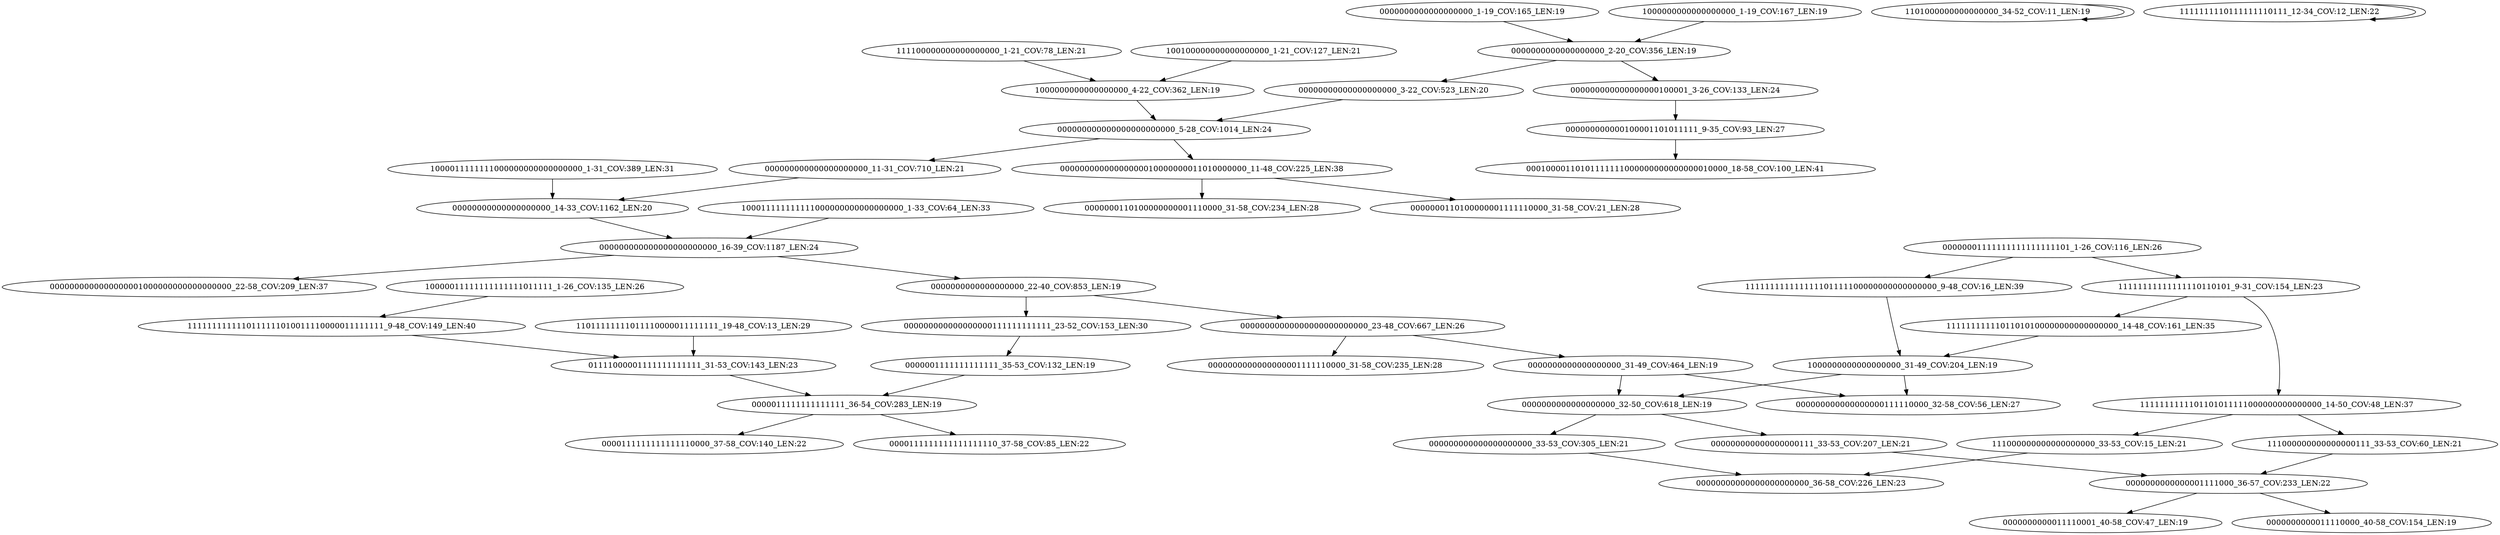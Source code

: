 digraph G {
    "0000011111111111111_36-54_COV:283_LEN:19" -> "0000111111111111110000_37-58_COV:140_LEN:22";
    "0000011111111111111_36-54_COV:283_LEN:19" -> "0000111111111111111110_37-58_COV:85_LEN:22";
    "000000000000100001101011111_9-35_COV:93_LEN:27" -> "00010000110101111111000000000000000010000_18-58_COV:100_LEN:41";
    "111111111111111101111100000000000000000_9-48_COV:16_LEN:39" -> "1000000000000000000_31-49_COV:204_LEN:19";
    "000000000000000000000000_16-39_COV:1187_LEN:24" -> "0000000000000000001000000000000000000_22-58_COV:209_LEN:37";
    "000000000000000000000000_16-39_COV:1187_LEN:24" -> "0000000000000000000_22-40_COV:853_LEN:19";
    "0000001111111111111_35-53_COV:132_LEN:19" -> "0000011111111111111_36-54_COV:283_LEN:19";
    "1000011111111000000000000000000_1-31_COV:389_LEN:31" -> "00000000000000000000_14-33_COV:1162_LEN:20";
    "100011111111111000000000000000000_1-33_COV:64_LEN:33" -> "000000000000000000000000_16-39_COV:1187_LEN:24";
    "0000000000000000000_31-49_COV:464_LEN:19" -> "0000000000000000000_32-50_COV:618_LEN:19";
    "0000000000000000000_31-49_COV:464_LEN:19" -> "000000000000000000111110000_32-58_COV:56_LEN:27";
    "1101000000000000000_34-52_COV:11_LEN:19" -> "1101000000000000000_34-52_COV:11_LEN:19";
    "00000000000000000000000000_23-48_COV:667_LEN:26" -> "0000000000000000000_31-49_COV:464_LEN:19";
    "00000000000000000000000000_23-48_COV:667_LEN:26" -> "0000000000000000001111110000_31-58_COV:235_LEN:28";
    "000000000000000000111111111111_23-52_COV:153_LEN:30" -> "0000001111111111111_35-53_COV:132_LEN:19";
    "0000000000000001111000_36-57_COV:233_LEN:22" -> "0000000000011110001_40-58_COV:47_LEN:19";
    "0000000000000001111000_36-57_COV:233_LEN:22" -> "0000000000011110000_40-58_COV:154_LEN:19";
    "11011111111011110000011111111_19-48_COV:13_LEN:29" -> "01111000001111111111111_31-53_COV:143_LEN:23";
    "00000000000000000010000000011010000000_11-48_COV:225_LEN:38" -> "0000000110100000000001110000_31-58_COV:234_LEN:28";
    "00000000000000000010000000011010000000_11-48_COV:225_LEN:38" -> "0000000110100000001111110000_31-58_COV:21_LEN:28";
    "1000000000000000000_4-22_COV:362_LEN:19" -> "000000000000000000000000_5-28_COV:1014_LEN:24";
    "000000000000000000000_11-31_COV:710_LEN:21" -> "00000000000000000000_14-33_COV:1162_LEN:20";
    "0000000000000000000_1-19_COV:165_LEN:19" -> "0000000000000000000_2-20_COV:356_LEN:19";
    "11111111111011010100000000000000000_14-48_COV:161_LEN:35" -> "1000000000000000000_31-49_COV:204_LEN:19";
    "000000000000000000100001_3-26_COV:133_LEN:24" -> "000000000000100001101011111_9-35_COV:93_LEN:27";
    "111100000000000000000_1-21_COV:78_LEN:21" -> "1000000000000000000_4-22_COV:362_LEN:19";
    "00000001111111111111111101_1-26_COV:116_LEN:26" -> "111111111111111101111100000000000000000_9-48_COV:16_LEN:39";
    "00000001111111111111111101_1-26_COV:116_LEN:26" -> "11111111111111110110101_9-31_COV:154_LEN:23";
    "00000000000000000000_14-33_COV:1162_LEN:20" -> "000000000000000000000000_16-39_COV:1187_LEN:24";
    "01111000001111111111111_31-53_COV:143_LEN:23" -> "0000011111111111111_36-54_COV:283_LEN:19";
    "1111111110111111110111_12-34_COV:12_LEN:22" -> "1111111110111111110111_12-34_COV:12_LEN:22";
    "0000000000000000000_22-40_COV:853_LEN:19" -> "00000000000000000000000000_23-48_COV:667_LEN:26";
    "0000000000000000000_22-40_COV:853_LEN:19" -> "000000000000000000111111111111_23-52_COV:153_LEN:30";
    "1111111111101101011111000000000000000_14-50_COV:48_LEN:37" -> "111000000000000000111_33-53_COV:60_LEN:21";
    "1111111111101101011111000000000000000_14-50_COV:48_LEN:37" -> "111000000000000000000_33-53_COV:15_LEN:21";
    "111000000000000000111_33-53_COV:60_LEN:21" -> "0000000000000001111000_36-57_COV:233_LEN:22";
    "00000000000000000000_3-22_COV:523_LEN:20" -> "000000000000000000000000_5-28_COV:1014_LEN:24";
    "10000011111111111111011111_1-26_COV:135_LEN:26" -> "1111111111110111111010011110000011111111_9-48_COV:149_LEN:40";
    "11111111111111110110101_9-31_COV:154_LEN:23" -> "11111111111011010100000000000000000_14-48_COV:161_LEN:35";
    "11111111111111110110101_9-31_COV:154_LEN:23" -> "1111111111101101011111000000000000000_14-50_COV:48_LEN:37";
    "1000000000000000000_31-49_COV:204_LEN:19" -> "0000000000000000000_32-50_COV:618_LEN:19";
    "1000000000000000000_31-49_COV:204_LEN:19" -> "000000000000000000111110000_32-58_COV:56_LEN:27";
    "1111111111110111111010011110000011111111_9-48_COV:149_LEN:40" -> "01111000001111111111111_31-53_COV:143_LEN:23";
    "100100000000000000000_1-21_COV:127_LEN:21" -> "1000000000000000000_4-22_COV:362_LEN:19";
    "111000000000000000000_33-53_COV:15_LEN:21" -> "00000000000000000000000_36-58_COV:226_LEN:23";
    "0000000000000000000_32-50_COV:618_LEN:19" -> "000000000000000000000_33-53_COV:305_LEN:21";
    "0000000000000000000_32-50_COV:618_LEN:19" -> "000000000000000000111_33-53_COV:207_LEN:21";
    "000000000000000000000_33-53_COV:305_LEN:21" -> "00000000000000000000000_36-58_COV:226_LEN:23";
    "000000000000000000111_33-53_COV:207_LEN:21" -> "0000000000000001111000_36-57_COV:233_LEN:22";
    "0000000000000000000_2-20_COV:356_LEN:19" -> "000000000000000000100001_3-26_COV:133_LEN:24";
    "0000000000000000000_2-20_COV:356_LEN:19" -> "00000000000000000000_3-22_COV:523_LEN:20";
    "000000000000000000000000_5-28_COV:1014_LEN:24" -> "00000000000000000010000000011010000000_11-48_COV:225_LEN:38";
    "000000000000000000000000_5-28_COV:1014_LEN:24" -> "000000000000000000000_11-31_COV:710_LEN:21";
    "1000000000000000000_1-19_COV:167_LEN:19" -> "0000000000000000000_2-20_COV:356_LEN:19";
}

